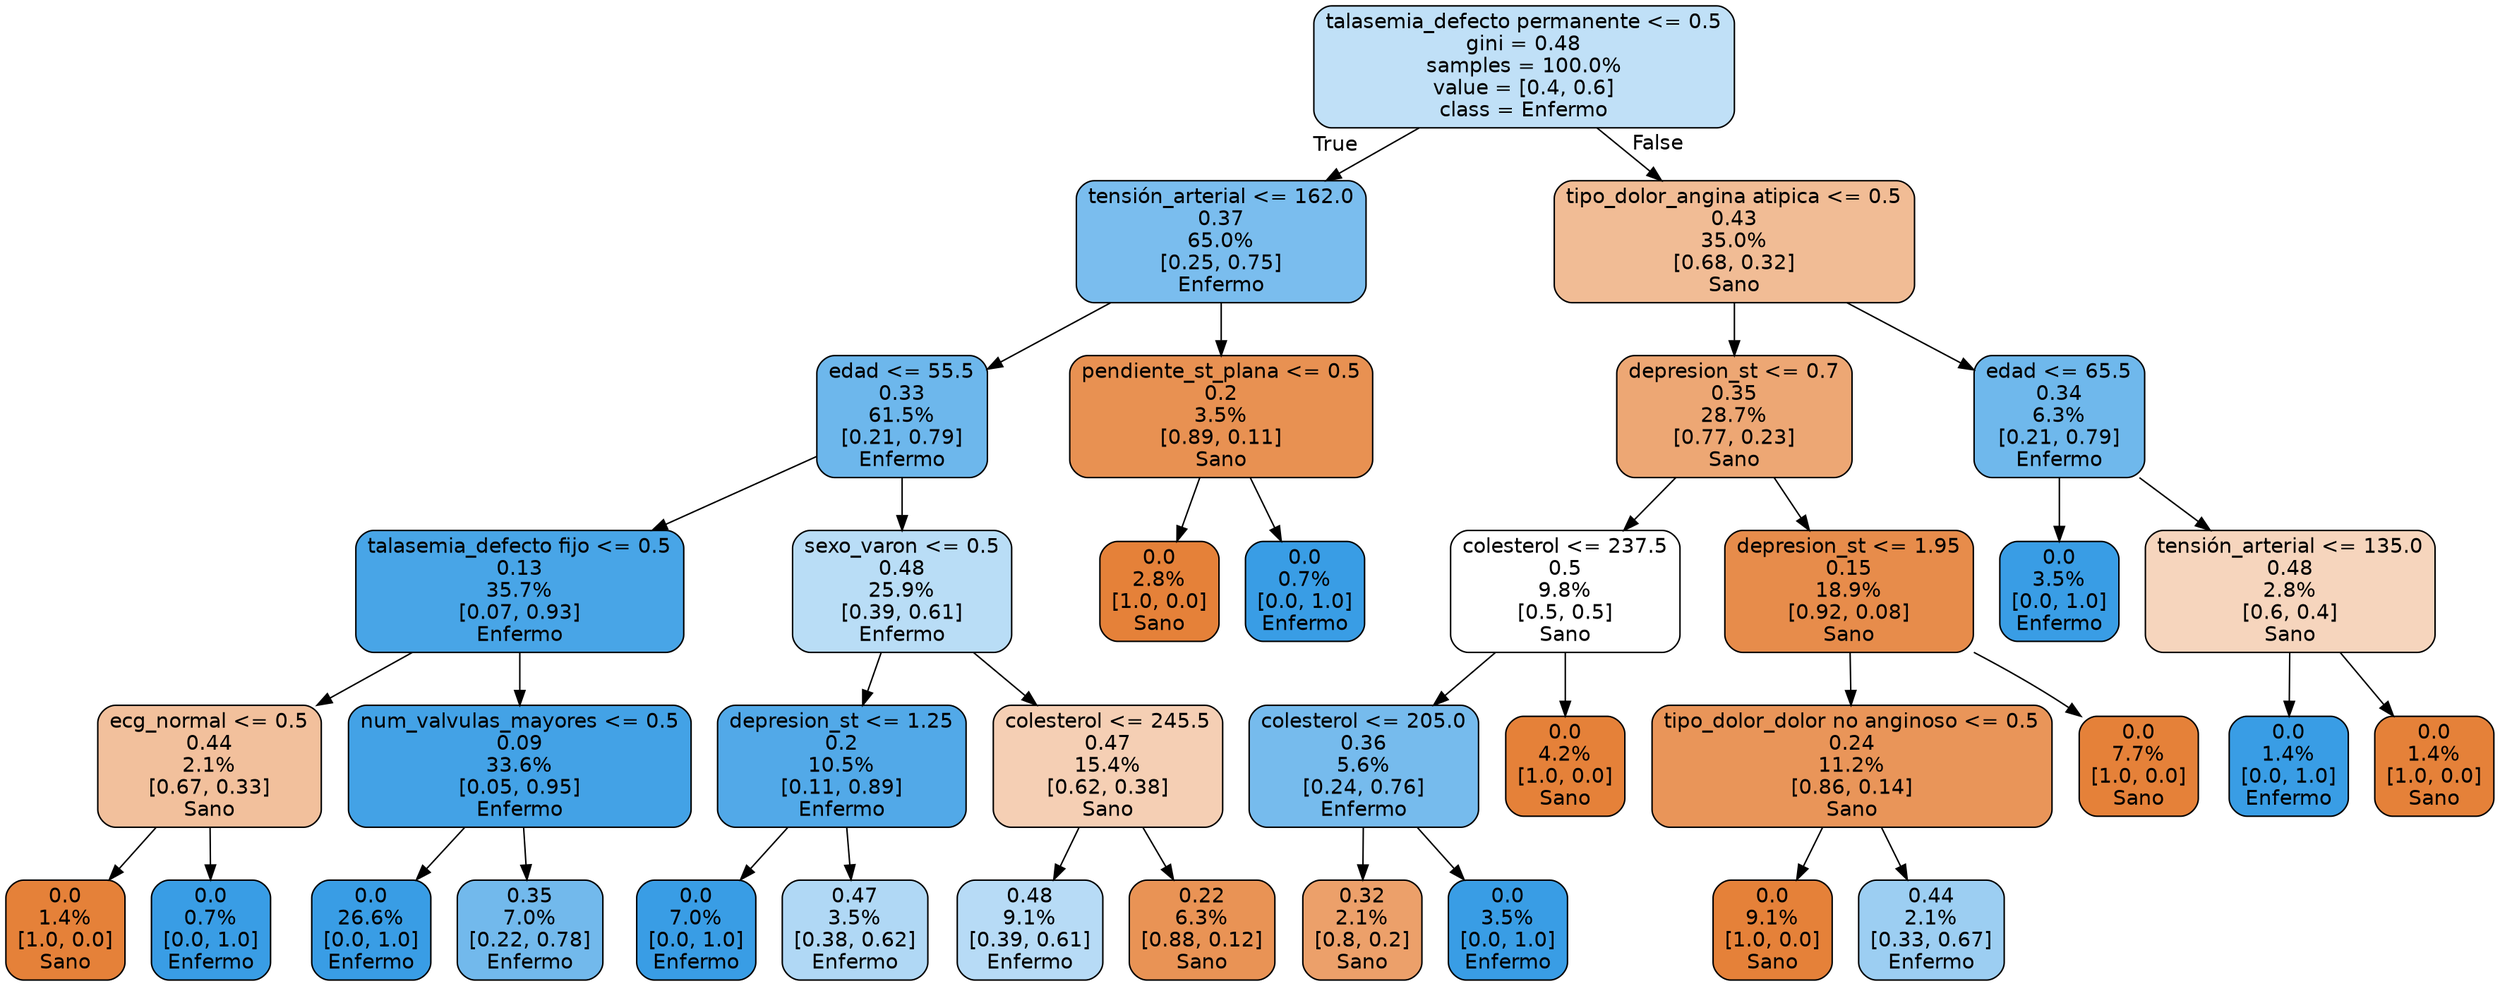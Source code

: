 digraph Tree {
node [shape=box, style="filled, rounded", color="black", fontname=helvetica] ;
edge [fontname=helvetica] ;
0 [label="talasemia_defecto permanente <= 0.5\ngini = 0.48\nsamples = 100.0%\nvalue = [0.4, 0.6]\nclass = Enfermo", fillcolor="#c0e0f7"] ;
1 [label="tensión_arterial <= 162.0\n0.37\n65.0%\n[0.25, 0.75]\nEnfermo", fillcolor="#7abdee"] ;
0 -> 1 [labeldistance=2.5, labelangle=45, headlabel="True"] ;
2 [label="edad <= 55.5\n0.33\n61.5%\n[0.21, 0.79]\nEnfermo", fillcolor="#6db7ec"] ;
1 -> 2 ;
3 [label="talasemia_defecto fijo <= 0.5\n0.13\n35.7%\n[0.07, 0.93]\nEnfermo", fillcolor="#48a5e7"] ;
2 -> 3 ;
4 [label="ecg_normal <= 0.5\n0.44\n2.1%\n[0.67, 0.33]\nSano", fillcolor="#f2c09c"] ;
3 -> 4 ;
5 [label="0.0\n1.4%\n[1.0, 0.0]\nSano", fillcolor="#e58139"] ;
4 -> 5 ;
6 [label="0.0\n0.7%\n[0.0, 1.0]\nEnfermo", fillcolor="#399de5"] ;
4 -> 6 ;
7 [label="num_valvulas_mayores <= 0.5\n0.09\n33.6%\n[0.05, 0.95]\nEnfermo", fillcolor="#43a2e6"] ;
3 -> 7 ;
8 [label="0.0\n26.6%\n[0.0, 1.0]\nEnfermo", fillcolor="#399de5"] ;
7 -> 8 ;
9 [label="0.35\n7.0%\n[0.22, 0.78]\nEnfermo", fillcolor="#72b9ec"] ;
7 -> 9 ;
10 [label="sexo_varon <= 0.5\n0.48\n25.9%\n[0.39, 0.61]\nEnfermo", fillcolor="#b9ddf6"] ;
2 -> 10 ;
11 [label="depresion_st <= 1.25\n0.2\n10.5%\n[0.11, 0.89]\nEnfermo", fillcolor="#52a9e8"] ;
10 -> 11 ;
12 [label="0.0\n7.0%\n[0.0, 1.0]\nEnfermo", fillcolor="#399de5"] ;
11 -> 12 ;
13 [label="0.47\n3.5%\n[0.38, 0.62]\nEnfermo", fillcolor="#b0d8f5"] ;
11 -> 13 ;
14 [label="colesterol <= 245.5\n0.47\n15.4%\n[0.62, 0.38]\nSano", fillcolor="#f5cfb4"] ;
10 -> 14 ;
15 [label="0.48\n9.1%\n[0.39, 0.61]\nEnfermo", fillcolor="#b7dbf6"] ;
14 -> 15 ;
16 [label="0.22\n6.3%\n[0.88, 0.12]\nSano", fillcolor="#e99355"] ;
14 -> 16 ;
17 [label="pendiente_st_plana <= 0.5\n0.2\n3.5%\n[0.89, 0.11]\nSano", fillcolor="#e89152"] ;
1 -> 17 ;
18 [label="0.0\n2.8%\n[1.0, 0.0]\nSano", fillcolor="#e58139"] ;
17 -> 18 ;
19 [label="0.0\n0.7%\n[0.0, 1.0]\nEnfermo", fillcolor="#399de5"] ;
17 -> 19 ;
20 [label="tipo_dolor_angina atipica <= 0.5\n0.43\n35.0%\n[0.68, 0.32]\nSano", fillcolor="#f1bc95"] ;
0 -> 20 [labeldistance=2.5, labelangle=-45, headlabel="False"] ;
21 [label="depresion_st <= 0.7\n0.35\n28.7%\n[0.77, 0.23]\nSano", fillcolor="#eda774"] ;
20 -> 21 ;
22 [label="colesterol <= 237.5\n0.5\n9.8%\n[0.5, 0.5]\nSano", fillcolor="#ffffff"] ;
21 -> 22 ;
23 [label="colesterol <= 205.0\n0.36\n5.6%\n[0.24, 0.76]\nEnfermo", fillcolor="#76bbed"] ;
22 -> 23 ;
24 [label="0.32\n2.1%\n[0.8, 0.2]\nSano", fillcolor="#eca06a"] ;
23 -> 24 ;
25 [label="0.0\n3.5%\n[0.0, 1.0]\nEnfermo", fillcolor="#399de5"] ;
23 -> 25 ;
26 [label="0.0\n4.2%\n[1.0, 0.0]\nSano", fillcolor="#e58139"] ;
22 -> 26 ;
27 [label="depresion_st <= 1.95\n0.15\n18.9%\n[0.92, 0.08]\nSano", fillcolor="#e78c4b"] ;
21 -> 27 ;
28 [label="tipo_dolor_dolor no anginoso <= 0.5\n0.24\n11.2%\n[0.86, 0.14]\nSano", fillcolor="#e99559"] ;
27 -> 28 ;
29 [label="0.0\n9.1%\n[1.0, 0.0]\nSano", fillcolor="#e58139"] ;
28 -> 29 ;
30 [label="0.44\n2.1%\n[0.33, 0.67]\nEnfermo", fillcolor="#9ccef2"] ;
28 -> 30 ;
31 [label="0.0\n7.7%\n[1.0, 0.0]\nSano", fillcolor="#e58139"] ;
27 -> 31 ;
32 [label="edad <= 65.5\n0.34\n6.3%\n[0.21, 0.79]\nEnfermo", fillcolor="#6fb8ec"] ;
20 -> 32 ;
33 [label="0.0\n3.5%\n[0.0, 1.0]\nEnfermo", fillcolor="#399de5"] ;
32 -> 33 ;
34 [label="tensión_arterial <= 135.0\n0.48\n2.8%\n[0.6, 0.4]\nSano", fillcolor="#f6d5bd"] ;
32 -> 34 ;
35 [label="0.0\n1.4%\n[0.0, 1.0]\nEnfermo", fillcolor="#399de5"] ;
34 -> 35 ;
36 [label="0.0\n1.4%\n[1.0, 0.0]\nSano", fillcolor="#e58139"] ;
34 -> 36 ;
}
